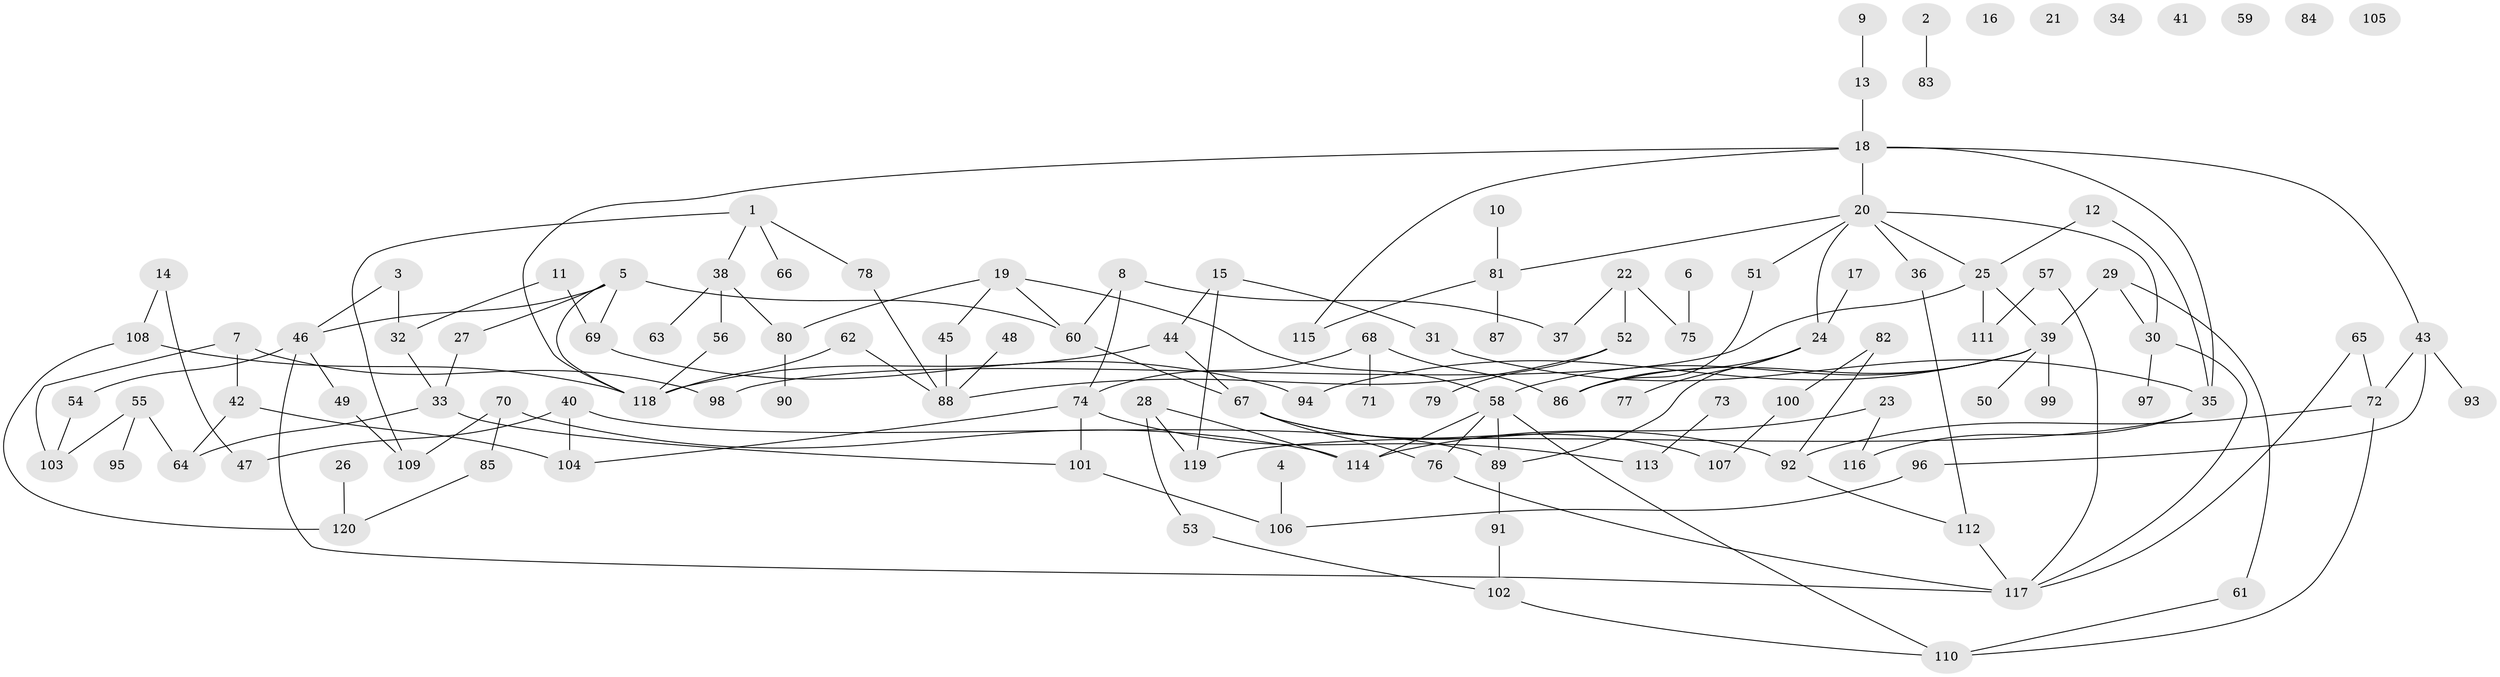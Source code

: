 // coarse degree distribution, {5: 0.15384615384615385, 7: 0.057692307692307696, 4: 0.15384615384615385, 3: 0.19230769230769232, 1: 0.09615384615384616, 2: 0.2692307692307692, 6: 0.057692307692307696, 8: 0.019230769230769232}
// Generated by graph-tools (version 1.1) at 2025/35/03/04/25 23:35:46]
// undirected, 120 vertices, 155 edges
graph export_dot {
  node [color=gray90,style=filled];
  1;
  2;
  3;
  4;
  5;
  6;
  7;
  8;
  9;
  10;
  11;
  12;
  13;
  14;
  15;
  16;
  17;
  18;
  19;
  20;
  21;
  22;
  23;
  24;
  25;
  26;
  27;
  28;
  29;
  30;
  31;
  32;
  33;
  34;
  35;
  36;
  37;
  38;
  39;
  40;
  41;
  42;
  43;
  44;
  45;
  46;
  47;
  48;
  49;
  50;
  51;
  52;
  53;
  54;
  55;
  56;
  57;
  58;
  59;
  60;
  61;
  62;
  63;
  64;
  65;
  66;
  67;
  68;
  69;
  70;
  71;
  72;
  73;
  74;
  75;
  76;
  77;
  78;
  79;
  80;
  81;
  82;
  83;
  84;
  85;
  86;
  87;
  88;
  89;
  90;
  91;
  92;
  93;
  94;
  95;
  96;
  97;
  98;
  99;
  100;
  101;
  102;
  103;
  104;
  105;
  106;
  107;
  108;
  109;
  110;
  111;
  112;
  113;
  114;
  115;
  116;
  117;
  118;
  119;
  120;
  1 -- 38;
  1 -- 66;
  1 -- 78;
  1 -- 109;
  2 -- 83;
  3 -- 32;
  3 -- 46;
  4 -- 106;
  5 -- 27;
  5 -- 46;
  5 -- 60;
  5 -- 69;
  5 -- 118;
  6 -- 75;
  7 -- 42;
  7 -- 98;
  7 -- 103;
  8 -- 37;
  8 -- 60;
  8 -- 74;
  9 -- 13;
  10 -- 81;
  11 -- 32;
  11 -- 69;
  12 -- 25;
  12 -- 35;
  13 -- 18;
  14 -- 47;
  14 -- 108;
  15 -- 31;
  15 -- 44;
  15 -- 119;
  17 -- 24;
  18 -- 20;
  18 -- 35;
  18 -- 43;
  18 -- 115;
  18 -- 118;
  19 -- 45;
  19 -- 58;
  19 -- 60;
  19 -- 80;
  20 -- 24;
  20 -- 25;
  20 -- 30;
  20 -- 36;
  20 -- 51;
  20 -- 81;
  22 -- 37;
  22 -- 52;
  22 -- 75;
  23 -- 114;
  23 -- 116;
  24 -- 77;
  24 -- 86;
  24 -- 89;
  25 -- 39;
  25 -- 98;
  25 -- 111;
  26 -- 120;
  27 -- 33;
  28 -- 53;
  28 -- 114;
  28 -- 119;
  29 -- 30;
  29 -- 39;
  29 -- 61;
  30 -- 97;
  30 -- 117;
  31 -- 35;
  32 -- 33;
  33 -- 64;
  33 -- 101;
  35 -- 116;
  35 -- 119;
  36 -- 112;
  38 -- 56;
  38 -- 63;
  38 -- 80;
  39 -- 50;
  39 -- 58;
  39 -- 86;
  39 -- 94;
  39 -- 99;
  40 -- 47;
  40 -- 89;
  40 -- 104;
  42 -- 64;
  42 -- 104;
  43 -- 72;
  43 -- 93;
  43 -- 96;
  44 -- 67;
  44 -- 118;
  45 -- 88;
  46 -- 49;
  46 -- 54;
  46 -- 117;
  48 -- 88;
  49 -- 109;
  51 -- 86;
  52 -- 79;
  52 -- 88;
  53 -- 102;
  54 -- 103;
  55 -- 64;
  55 -- 95;
  55 -- 103;
  56 -- 118;
  57 -- 111;
  57 -- 117;
  58 -- 76;
  58 -- 89;
  58 -- 110;
  58 -- 114;
  60 -- 67;
  61 -- 110;
  62 -- 88;
  62 -- 118;
  65 -- 72;
  65 -- 117;
  67 -- 76;
  67 -- 92;
  67 -- 107;
  68 -- 71;
  68 -- 74;
  68 -- 86;
  69 -- 94;
  70 -- 85;
  70 -- 109;
  70 -- 114;
  72 -- 92;
  72 -- 110;
  73 -- 113;
  74 -- 101;
  74 -- 104;
  74 -- 113;
  76 -- 117;
  78 -- 88;
  80 -- 90;
  81 -- 87;
  81 -- 115;
  82 -- 92;
  82 -- 100;
  85 -- 120;
  89 -- 91;
  91 -- 102;
  92 -- 112;
  96 -- 106;
  100 -- 107;
  101 -- 106;
  102 -- 110;
  108 -- 118;
  108 -- 120;
  112 -- 117;
}
